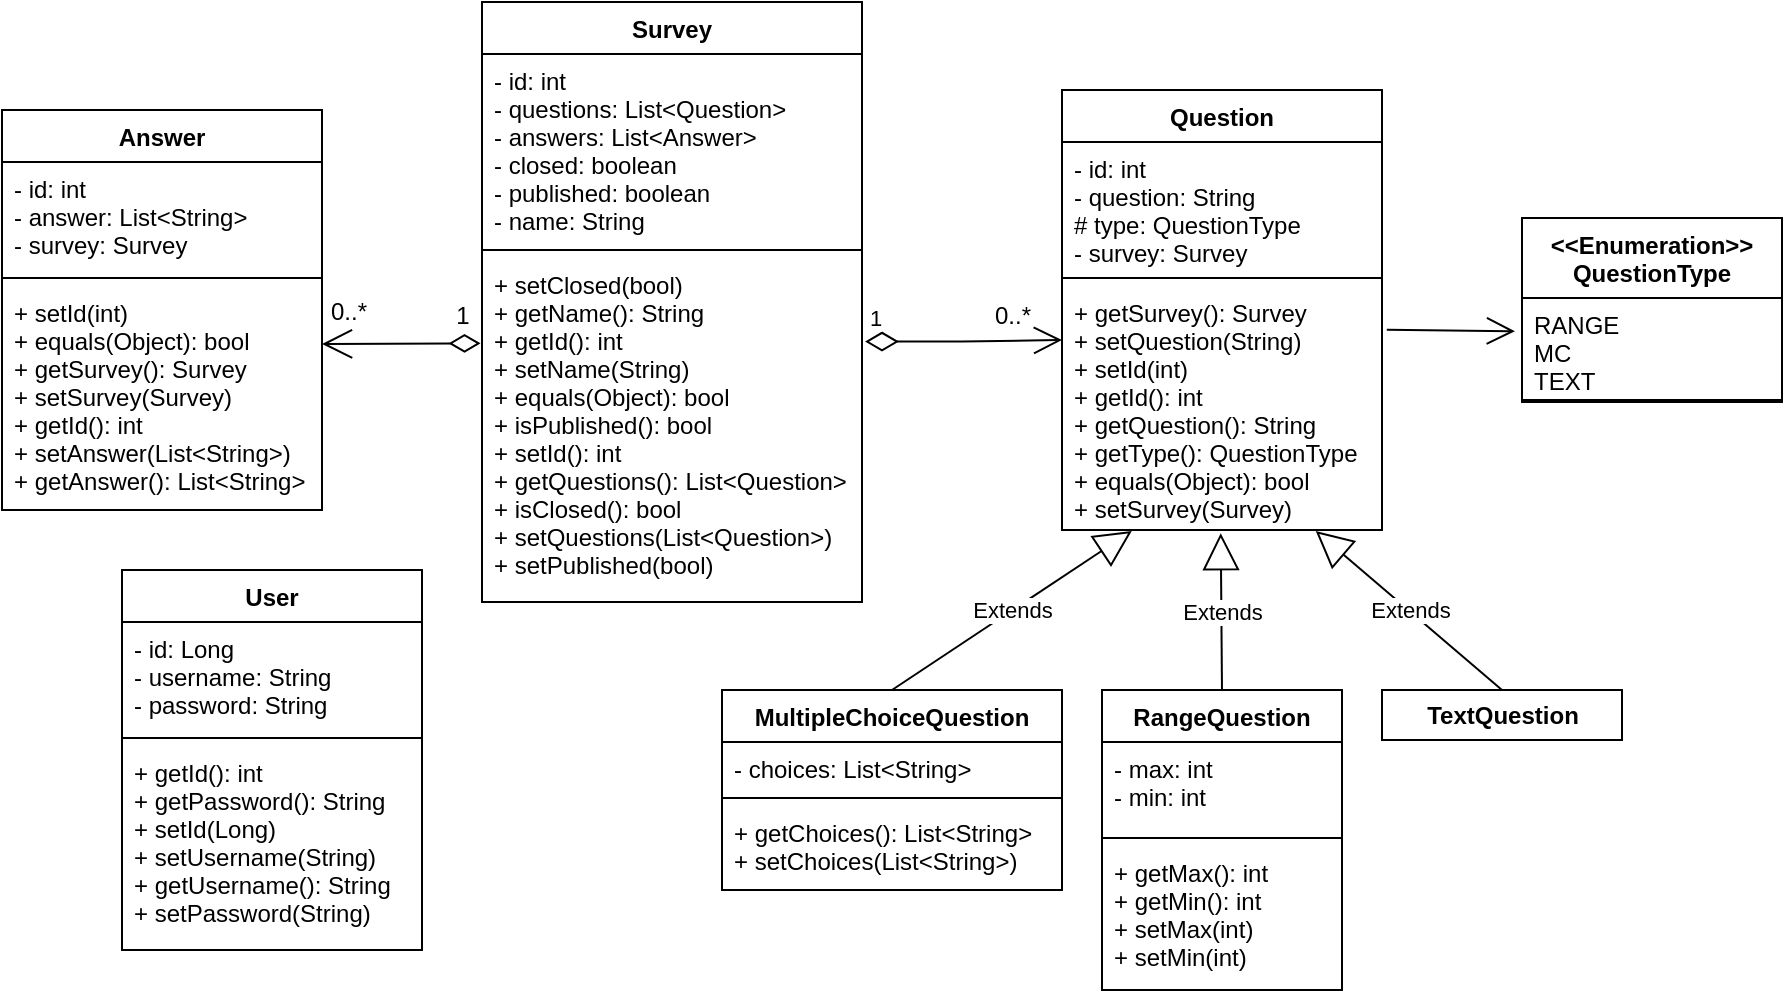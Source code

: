 <mxfile version="17.4.0" type="device"><diagram id="uTWdTN5omgQbrRGd0lTD" name="Page-1"><mxGraphModel dx="967" dy="1112" grid="1" gridSize="10" guides="1" tooltips="1" connect="1" arrows="1" fold="1" page="1" pageScale="1" pageWidth="850" pageHeight="1100" math="0" shadow="0"><root><mxCell id="0"/><mxCell id="1" parent="0"/><mxCell id="xnOJom8u4ip4d-q-kf7E-1" value="Survey" style="swimlane;fontStyle=1;align=center;verticalAlign=top;childLayout=stackLayout;horizontal=1;startSize=26;horizontalStack=0;resizeParent=1;resizeParentMax=0;resizeLast=0;collapsible=0;marginBottom=0;" vertex="1" parent="1"><mxGeometry x="600" y="356" width="190" height="300" as="geometry"/></mxCell><mxCell id="xnOJom8u4ip4d-q-kf7E-2" value="- id: int&#xA;- questions: List&lt;Question&gt;&#xA;- answers: List&lt;Answer&gt;&#xA;- closed: boolean&#xA;- published: boolean&#xA;- name: String&#xA;" style="text;strokeColor=none;fillColor=none;align=left;verticalAlign=top;spacingLeft=4;spacingRight=4;overflow=hidden;rotatable=0;points=[[0,0.5],[1,0.5]];portConstraint=eastwest;" vertex="1" parent="xnOJom8u4ip4d-q-kf7E-1"><mxGeometry y="26" width="190" height="94" as="geometry"/></mxCell><mxCell id="xnOJom8u4ip4d-q-kf7E-3" value="" style="line;strokeWidth=1;fillColor=none;align=left;verticalAlign=middle;spacingTop=-1;spacingLeft=3;spacingRight=3;rotatable=0;labelPosition=right;points=[];portConstraint=eastwest;" vertex="1" parent="xnOJom8u4ip4d-q-kf7E-1"><mxGeometry y="120" width="190" height="8" as="geometry"/></mxCell><mxCell id="xnOJom8u4ip4d-q-kf7E-4" value="+ setClosed(bool)&#xA;+ getName(): String&#xA;+ getId(): int&#xA;+ setName(String)&#xA;+ equals(Object): bool&#xA;+ isPublished(): bool&#xA;+ setId(): int&#xA;+ getQuestions(): List&lt;Question&gt;&#xA;+ isClosed(): bool&#xA;+ setQuestions(List&lt;Question&gt;)&#xA;+ setPublished(bool)&#xA;&#xA;" style="text;strokeColor=none;fillColor=none;align=left;verticalAlign=top;spacingLeft=4;spacingRight=4;overflow=hidden;rotatable=0;points=[[0,0.5],[1,0.5]];portConstraint=eastwest;" vertex="1" parent="xnOJom8u4ip4d-q-kf7E-1"><mxGeometry y="128" width="190" height="172" as="geometry"/></mxCell><mxCell id="xnOJom8u4ip4d-q-kf7E-5" value="Question" style="swimlane;fontStyle=1;align=center;verticalAlign=top;childLayout=stackLayout;horizontal=1;startSize=26;horizontalStack=0;resizeParent=1;resizeParentMax=0;resizeLast=0;collapsible=0;marginBottom=0;" vertex="1" parent="1"><mxGeometry x="890" y="400" width="160" height="220" as="geometry"/></mxCell><mxCell id="xnOJom8u4ip4d-q-kf7E-6" value="- id: int&#xA;- question: String&#xA;# type: QuestionType&#xA;- survey: Survey&#xA;" style="text;strokeColor=none;fillColor=none;align=left;verticalAlign=top;spacingLeft=4;spacingRight=4;overflow=hidden;rotatable=0;points=[[0,0.5],[1,0.5]];portConstraint=eastwest;" vertex="1" parent="xnOJom8u4ip4d-q-kf7E-5"><mxGeometry y="26" width="160" height="64" as="geometry"/></mxCell><mxCell id="xnOJom8u4ip4d-q-kf7E-7" value="" style="line;strokeWidth=1;fillColor=none;align=left;verticalAlign=middle;spacingTop=-1;spacingLeft=3;spacingRight=3;rotatable=0;labelPosition=right;points=[];portConstraint=eastwest;" vertex="1" parent="xnOJom8u4ip4d-q-kf7E-5"><mxGeometry y="90" width="160" height="8" as="geometry"/></mxCell><mxCell id="xnOJom8u4ip4d-q-kf7E-8" value="+ getSurvey(): Survey&#xA;+ setQuestion(String)&#xA;+ setId(int)&#xA;+ getId(): int&#xA;+ getQuestion(): String&#xA;+ getType(): QuestionType&#xA;+ equals(Object): bool&#xA;+ setSurvey(Survey)&#xA;" style="text;strokeColor=none;fillColor=none;align=left;verticalAlign=top;spacingLeft=4;spacingRight=4;overflow=hidden;rotatable=0;points=[[0,0.5],[1,0.5]];portConstraint=eastwest;" vertex="1" parent="xnOJom8u4ip4d-q-kf7E-5"><mxGeometry y="98" width="160" height="122" as="geometry"/></mxCell><mxCell id="xnOJom8u4ip4d-q-kf7E-9" value="Answer" style="swimlane;fontStyle=1;align=center;verticalAlign=top;childLayout=stackLayout;horizontal=1;startSize=26;horizontalStack=0;resizeParent=1;resizeParentMax=0;resizeLast=0;collapsible=0;marginBottom=0;" vertex="1" parent="1"><mxGeometry x="360" y="410" width="160" height="200" as="geometry"/></mxCell><mxCell id="xnOJom8u4ip4d-q-kf7E-10" value="- id: int&#xA;- answer: List&lt;String&gt;&#xA;- survey: Survey&#xA;" style="text;strokeColor=none;fillColor=none;align=left;verticalAlign=top;spacingLeft=4;spacingRight=4;overflow=hidden;rotatable=0;points=[[0,0.5],[1,0.5]];portConstraint=eastwest;" vertex="1" parent="xnOJom8u4ip4d-q-kf7E-9"><mxGeometry y="26" width="160" height="54" as="geometry"/></mxCell><mxCell id="xnOJom8u4ip4d-q-kf7E-11" value="" style="line;strokeWidth=1;fillColor=none;align=left;verticalAlign=middle;spacingTop=-1;spacingLeft=3;spacingRight=3;rotatable=0;labelPosition=right;points=[];portConstraint=eastwest;" vertex="1" parent="xnOJom8u4ip4d-q-kf7E-9"><mxGeometry y="80" width="160" height="8" as="geometry"/></mxCell><mxCell id="xnOJom8u4ip4d-q-kf7E-12" value="+ setId(int)&#xA;+ equals(Object): bool&#xA;+ getSurvey(): Survey&#xA;+ setSurvey(Survey)&#xA;+ getId(): int&#xA;+ setAnswer(List&lt;String&gt;)&#xA;+ getAnswer(): List&lt;String&gt;&#xA;" style="text;strokeColor=none;fillColor=none;align=left;verticalAlign=top;spacingLeft=4;spacingRight=4;overflow=hidden;rotatable=0;points=[[0,0.5],[1,0.5]];portConstraint=eastwest;" vertex="1" parent="xnOJom8u4ip4d-q-kf7E-9"><mxGeometry y="88" width="160" height="112" as="geometry"/></mxCell><mxCell id="xnOJom8u4ip4d-q-kf7E-13" value="User" style="swimlane;fontStyle=1;align=center;verticalAlign=top;childLayout=stackLayout;horizontal=1;startSize=26;horizontalStack=0;resizeParent=1;resizeParentMax=0;resizeLast=0;collapsible=0;marginBottom=0;" vertex="1" parent="1"><mxGeometry x="420" y="640" width="150" height="190" as="geometry"/></mxCell><mxCell id="xnOJom8u4ip4d-q-kf7E-14" value="- id: Long&#xA;- username: String&#xA;- password: String&#xA;&#xA;" style="text;strokeColor=none;fillColor=none;align=left;verticalAlign=top;spacingLeft=4;spacingRight=4;overflow=hidden;rotatable=0;points=[[0,0.5],[1,0.5]];portConstraint=eastwest;" vertex="1" parent="xnOJom8u4ip4d-q-kf7E-13"><mxGeometry y="26" width="150" height="54" as="geometry"/></mxCell><mxCell id="xnOJom8u4ip4d-q-kf7E-15" value="" style="line;strokeWidth=1;fillColor=none;align=left;verticalAlign=middle;spacingTop=-1;spacingLeft=3;spacingRight=3;rotatable=0;labelPosition=right;points=[];portConstraint=eastwest;" vertex="1" parent="xnOJom8u4ip4d-q-kf7E-13"><mxGeometry y="80" width="150" height="8" as="geometry"/></mxCell><mxCell id="xnOJom8u4ip4d-q-kf7E-16" value="+ getId(): int&#xA;+ getPassword(): String&#xA;+ setId(Long)&#xA;+ setUsername(String)&#xA;+ getUsername(): String&#xA;+ setPassword(String)&#xA;&#xA;" style="text;strokeColor=none;fillColor=none;align=left;verticalAlign=top;spacingLeft=4;spacingRight=4;overflow=hidden;rotatable=0;points=[[0,0.5],[1,0.5]];portConstraint=eastwest;" vertex="1" parent="xnOJom8u4ip4d-q-kf7E-13"><mxGeometry y="88" width="150" height="102" as="geometry"/></mxCell><mxCell id="xnOJom8u4ip4d-q-kf7E-17" value="RangeQuestion" style="swimlane;fontStyle=1;align=center;verticalAlign=top;childLayout=stackLayout;horizontal=1;startSize=26;horizontalStack=0;resizeParent=1;resizeParentMax=0;resizeLast=0;collapsible=0;marginBottom=0;" vertex="1" parent="1"><mxGeometry x="910" y="700" width="120" height="150" as="geometry"/></mxCell><mxCell id="xnOJom8u4ip4d-q-kf7E-18" value="- max: int&#xA;- min: int&#xA;" style="text;strokeColor=none;fillColor=none;align=left;verticalAlign=top;spacingLeft=4;spacingRight=4;overflow=hidden;rotatable=0;points=[[0,0.5],[1,0.5]];portConstraint=eastwest;" vertex="1" parent="xnOJom8u4ip4d-q-kf7E-17"><mxGeometry y="26" width="120" height="44" as="geometry"/></mxCell><mxCell id="xnOJom8u4ip4d-q-kf7E-19" value="" style="line;strokeWidth=1;fillColor=none;align=left;verticalAlign=middle;spacingTop=-1;spacingLeft=3;spacingRight=3;rotatable=0;labelPosition=right;points=[];portConstraint=eastwest;" vertex="1" parent="xnOJom8u4ip4d-q-kf7E-17"><mxGeometry y="70" width="120" height="8" as="geometry"/></mxCell><mxCell id="xnOJom8u4ip4d-q-kf7E-20" value="+ getMax(): int&#xA;+ getMin(): int&#xA;+ setMax(int)&#xA;+ setMin(int)&#xA;" style="text;strokeColor=none;fillColor=none;align=left;verticalAlign=top;spacingLeft=4;spacingRight=4;overflow=hidden;rotatable=0;points=[[0,0.5],[1,0.5]];portConstraint=eastwest;" vertex="1" parent="xnOJom8u4ip4d-q-kf7E-17"><mxGeometry y="78" width="120" height="72" as="geometry"/></mxCell><mxCell id="xnOJom8u4ip4d-q-kf7E-21" value="&lt;&lt;Enumeration&gt;&gt;&#xA;QuestionType" style="swimlane;fontStyle=1;align=center;verticalAlign=top;childLayout=stackLayout;horizontal=1;startSize=40;horizontalStack=0;resizeParent=1;resizeParentMax=0;resizeLast=0;collapsible=0;marginBottom=0;" vertex="1" parent="1"><mxGeometry x="1120" y="464" width="130" height="92" as="geometry"/></mxCell><mxCell id="xnOJom8u4ip4d-q-kf7E-22" value="RANGE&#xA;MC&#xA;TEXT&#xA;" style="text;strokeColor=none;fillColor=none;align=left;verticalAlign=top;spacingLeft=4;spacingRight=4;overflow=hidden;rotatable=0;points=[[0,0.5],[1,0.5]];portConstraint=eastwest;" vertex="1" parent="xnOJom8u4ip4d-q-kf7E-21"><mxGeometry y="40" width="130" height="50" as="geometry"/></mxCell><mxCell id="xnOJom8u4ip4d-q-kf7E-23" value="" style="line;strokeWidth=1;fillColor=none;align=left;verticalAlign=middle;spacingTop=-1;spacingLeft=3;spacingRight=3;rotatable=0;labelPosition=right;points=[];portConstraint=eastwest;" vertex="1" parent="xnOJom8u4ip4d-q-kf7E-21"><mxGeometry y="90" width="130" height="2" as="geometry"/></mxCell><mxCell id="xnOJom8u4ip4d-q-kf7E-29" value="TextQuestion" style="html=1;fontStyle=1" vertex="1" parent="1"><mxGeometry x="1050" y="700" width="120" height="25" as="geometry"/></mxCell><mxCell id="xnOJom8u4ip4d-q-kf7E-30" value="MultipleChoiceQuestion" style="swimlane;fontStyle=1;align=center;verticalAlign=top;childLayout=stackLayout;horizontal=1;startSize=26;horizontalStack=0;resizeParent=1;resizeParentMax=0;resizeLast=0;collapsible=0;marginBottom=0;" vertex="1" parent="1"><mxGeometry x="720" y="700" width="170" height="100" as="geometry"/></mxCell><mxCell id="xnOJom8u4ip4d-q-kf7E-31" value="- choices: List&lt;String&gt;" style="text;strokeColor=none;fillColor=none;align=left;verticalAlign=top;spacingLeft=4;spacingRight=4;overflow=hidden;rotatable=0;points=[[0,0.5],[1,0.5]];portConstraint=eastwest;" vertex="1" parent="xnOJom8u4ip4d-q-kf7E-30"><mxGeometry y="26" width="170" height="24" as="geometry"/></mxCell><mxCell id="xnOJom8u4ip4d-q-kf7E-32" value="" style="line;strokeWidth=1;fillColor=none;align=left;verticalAlign=middle;spacingTop=-1;spacingLeft=3;spacingRight=3;rotatable=0;labelPosition=right;points=[];portConstraint=eastwest;" vertex="1" parent="xnOJom8u4ip4d-q-kf7E-30"><mxGeometry y="50" width="170" height="8" as="geometry"/></mxCell><mxCell id="xnOJom8u4ip4d-q-kf7E-33" value="+ getChoices(): List&lt;String&gt;&#xA;+ setChoices(List&lt;String&gt;)&#xA;" style="text;strokeColor=none;fillColor=none;align=left;verticalAlign=top;spacingLeft=4;spacingRight=4;overflow=hidden;rotatable=0;points=[[0,0.5],[1,0.5]];portConstraint=eastwest;" vertex="1" parent="xnOJom8u4ip4d-q-kf7E-30"><mxGeometry y="58" width="170" height="42" as="geometry"/></mxCell><mxCell id="xnOJom8u4ip4d-q-kf7E-34" value="Extends" style="endArrow=block;endSize=16;endFill=0;html=1;rounded=0;exitX=0.5;exitY=0;exitDx=0;exitDy=0;entryX=0.218;entryY=1.004;entryDx=0;entryDy=0;entryPerimeter=0;" edge="1" parent="1" source="xnOJom8u4ip4d-q-kf7E-30" target="xnOJom8u4ip4d-q-kf7E-8"><mxGeometry width="160" relative="1" as="geometry"><mxPoint x="725" y="640" as="sourcePoint"/><mxPoint x="885" y="640" as="targetPoint"/></mxGeometry></mxCell><mxCell id="xnOJom8u4ip4d-q-kf7E-35" value="Extends" style="endArrow=block;endSize=16;endFill=0;html=1;rounded=0;exitX=0.5;exitY=0;exitDx=0;exitDy=0;entryX=0.496;entryY=1.013;entryDx=0;entryDy=0;entryPerimeter=0;" edge="1" parent="1" source="xnOJom8u4ip4d-q-kf7E-17" target="xnOJom8u4ip4d-q-kf7E-8"><mxGeometry width="160" relative="1" as="geometry"><mxPoint x="970" y="689.51" as="sourcePoint"/><mxPoint x="1089.88" y="609.998" as="targetPoint"/></mxGeometry></mxCell><mxCell id="xnOJom8u4ip4d-q-kf7E-36" value="Extends" style="endArrow=block;endSize=16;endFill=0;html=1;rounded=0;exitX=0.5;exitY=0;exitDx=0;exitDy=0;entryX=0.793;entryY=1.004;entryDx=0;entryDy=0;entryPerimeter=0;" edge="1" parent="1" source="xnOJom8u4ip4d-q-kf7E-29" target="xnOJom8u4ip4d-q-kf7E-8"><mxGeometry width="160" relative="1" as="geometry"><mxPoint x="1060" y="639.51" as="sourcePoint"/><mxPoint x="1179.88" y="559.998" as="targetPoint"/></mxGeometry></mxCell><mxCell id="xnOJom8u4ip4d-q-kf7E-37" value="" style="endArrow=open;endFill=1;endSize=12;html=1;rounded=0;exitX=1.015;exitY=0.179;exitDx=0;exitDy=0;exitPerimeter=0;entryX=-0.027;entryY=0.333;entryDx=0;entryDy=0;entryPerimeter=0;" edge="1" parent="1" source="xnOJom8u4ip4d-q-kf7E-8" target="xnOJom8u4ip4d-q-kf7E-22"><mxGeometry width="160" relative="1" as="geometry"><mxPoint x="1130" y="594.58" as="sourcePoint"/><mxPoint x="1290" y="594.58" as="targetPoint"/></mxGeometry></mxCell><mxCell id="xnOJom8u4ip4d-q-kf7E-38" value="1" style="endArrow=open;html=1;endSize=12;startArrow=diamondThin;startSize=14;startFill=0;edgeStyle=orthogonalEdgeStyle;align=left;verticalAlign=bottom;rounded=0;exitX=1.008;exitY=0.243;exitDx=0;exitDy=0;exitPerimeter=0;" edge="1" parent="1" source="xnOJom8u4ip4d-q-kf7E-4"><mxGeometry x="-1" y="3" relative="1" as="geometry"><mxPoint x="730" y="530" as="sourcePoint"/><mxPoint x="890" y="525" as="targetPoint"/></mxGeometry></mxCell><mxCell id="xnOJom8u4ip4d-q-kf7E-41" value="0..*" style="text;html=1;align=center;verticalAlign=middle;resizable=0;points=[];autosize=1;strokeColor=none;fillColor=none;" vertex="1" parent="1"><mxGeometry x="850" y="503" width="30" height="20" as="geometry"/></mxCell><mxCell id="xnOJom8u4ip4d-q-kf7E-46" value="" style="endArrow=diamondThin;html=1;rounded=0;entryX=-0.004;entryY=0.248;entryDx=0;entryDy=0;entryPerimeter=0;endFill=0;startArrow=open;startFill=0;endSize=13;startSize=13;" edge="1" parent="1" target="xnOJom8u4ip4d-q-kf7E-4"><mxGeometry width="50" height="50" relative="1" as="geometry"><mxPoint x="520" y="527" as="sourcePoint"/><mxPoint x="670" y="520" as="targetPoint"/></mxGeometry></mxCell><mxCell id="xnOJom8u4ip4d-q-kf7E-48" value="1" style="text;html=1;align=center;verticalAlign=middle;resizable=0;points=[];autosize=1;strokeColor=none;fillColor=none;" vertex="1" parent="1"><mxGeometry x="580" y="503" width="20" height="20" as="geometry"/></mxCell><mxCell id="xnOJom8u4ip4d-q-kf7E-49" value="0..*" style="text;html=1;align=center;verticalAlign=middle;resizable=0;points=[];autosize=1;strokeColor=none;fillColor=none;" vertex="1" parent="1"><mxGeometry x="518" y="501" width="30" height="20" as="geometry"/></mxCell></root></mxGraphModel></diagram></mxfile>